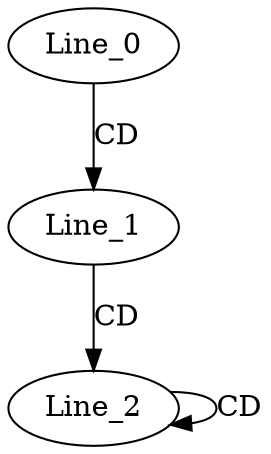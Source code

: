 digraph G {
  Line_0;
  Line_1;
  Line_2;
  Line_2;
  Line_0 -> Line_1 [ label="CD" ];
  Line_1 -> Line_2 [ label="CD" ];
  Line_2 -> Line_2 [ label="CD" ];
}
